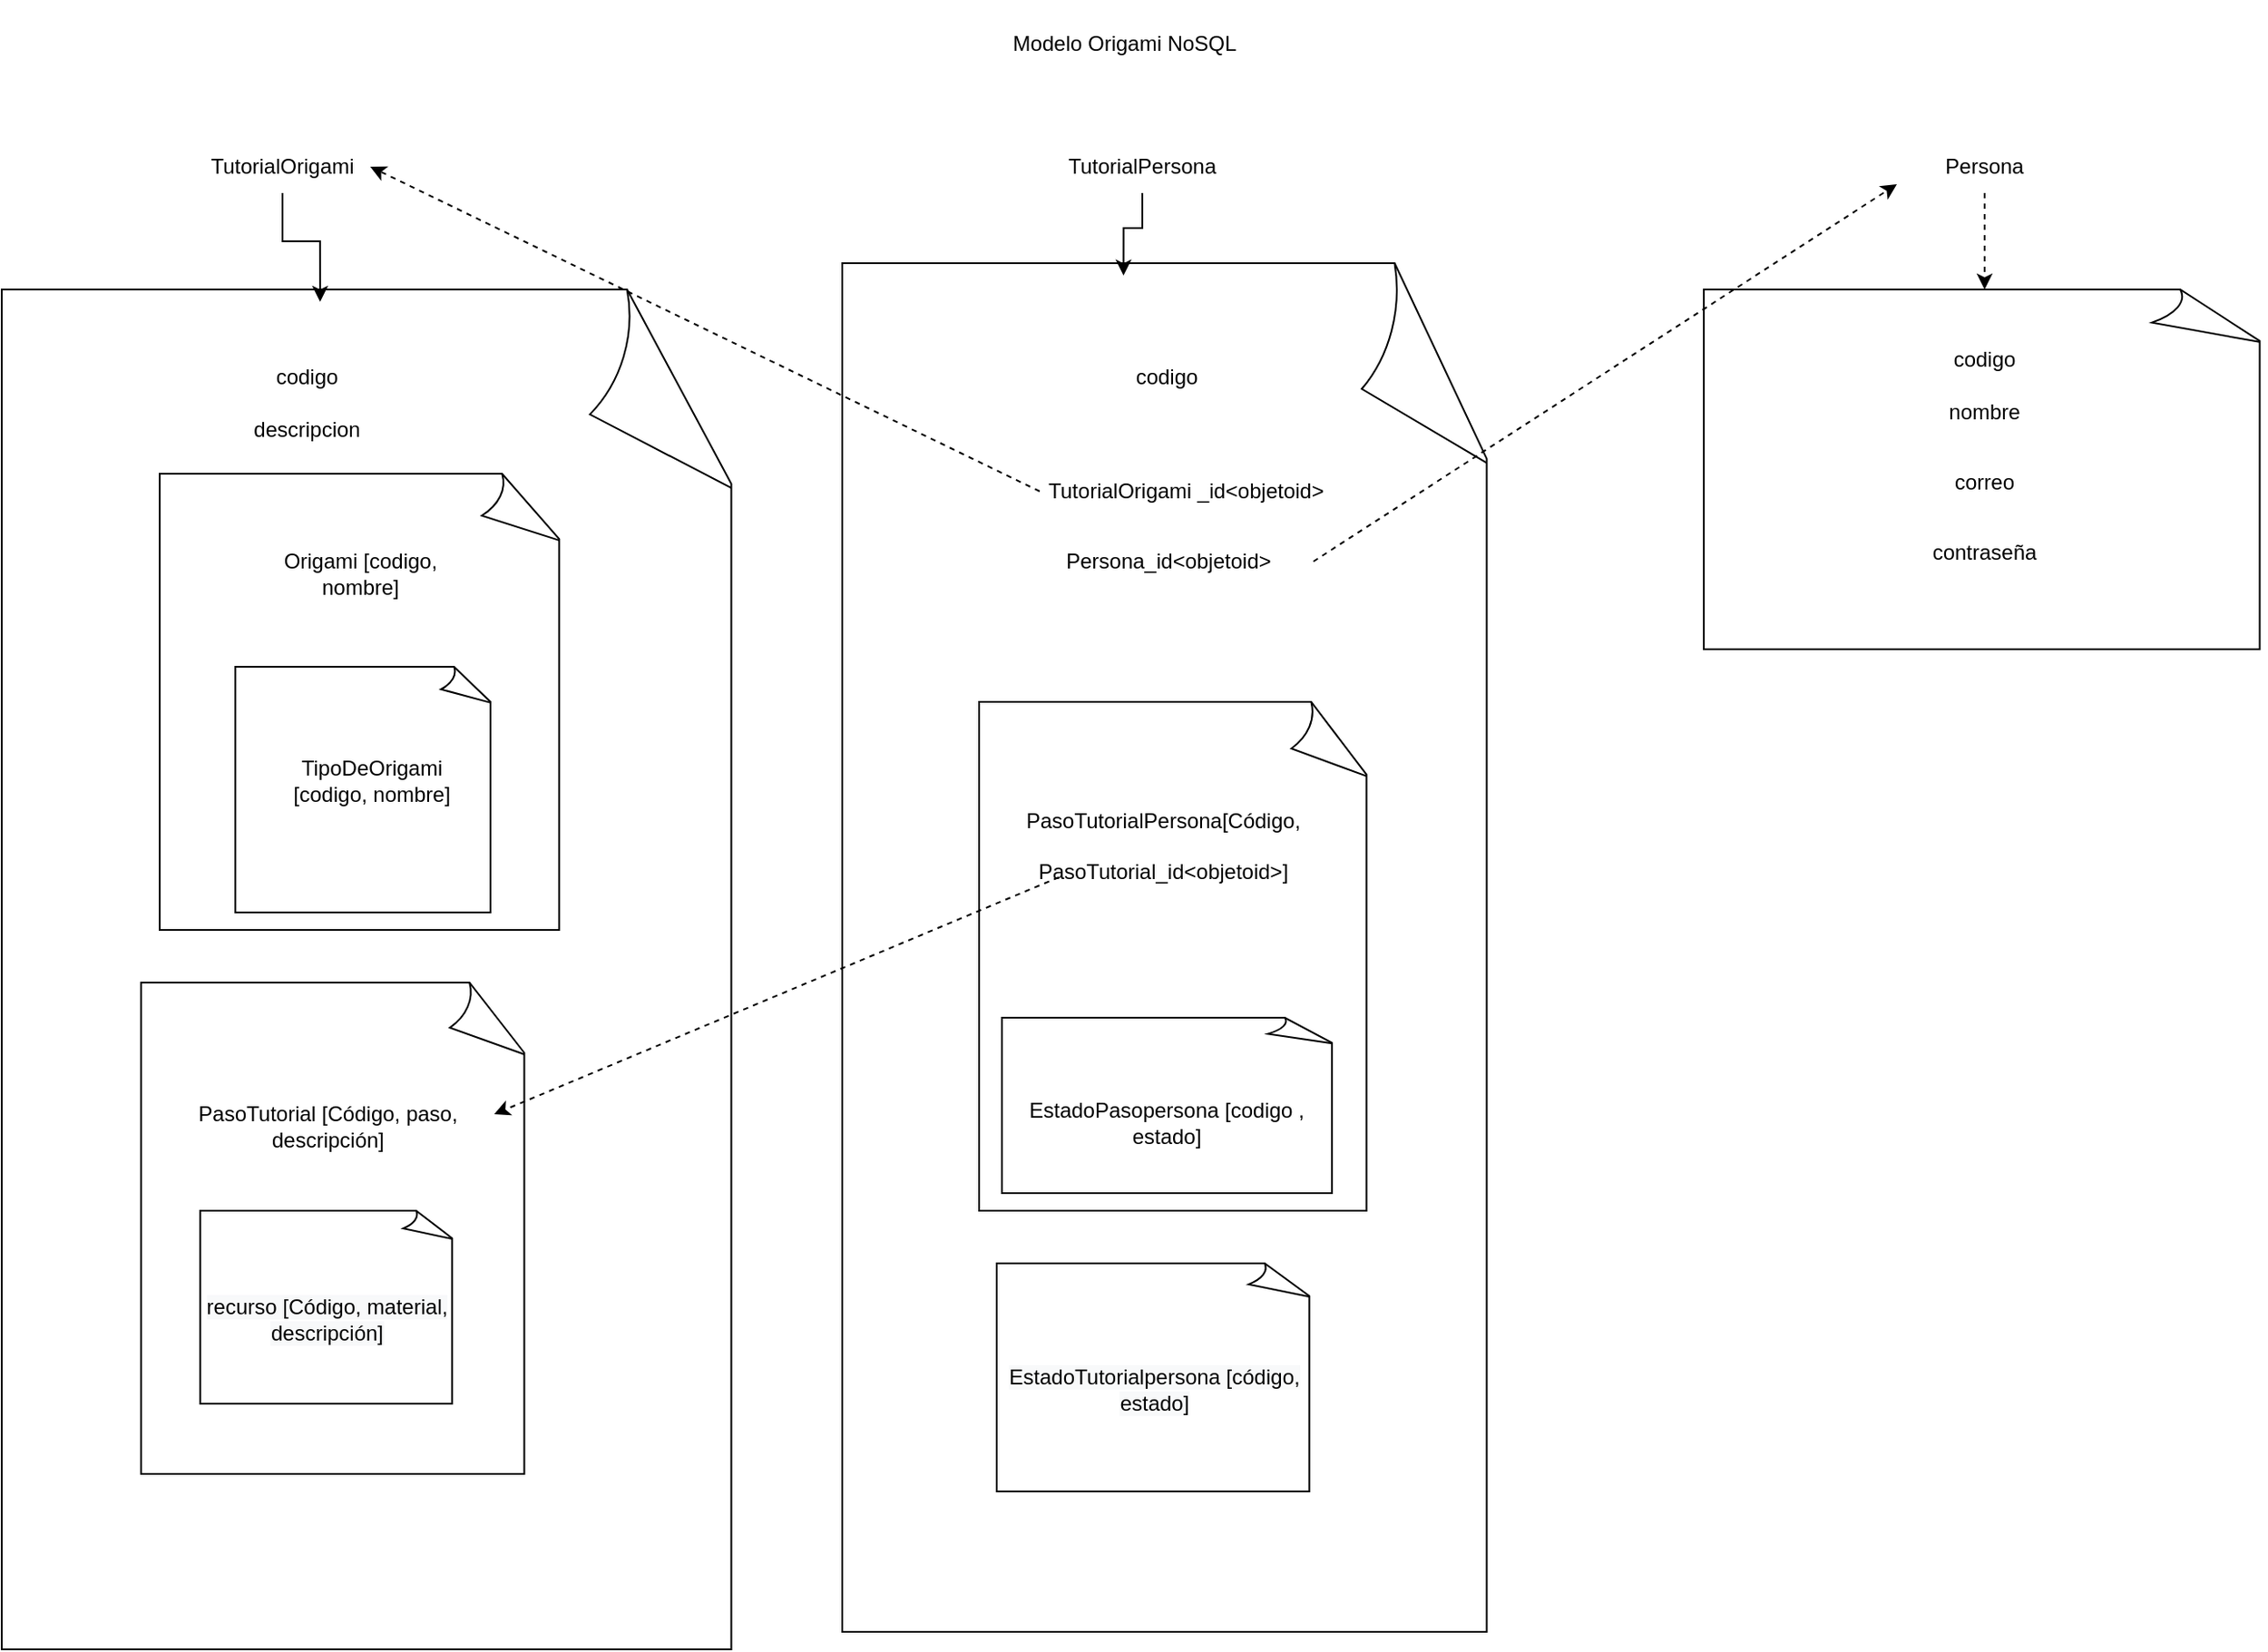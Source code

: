 <mxfile version="20.4.0" type="github">
  <diagram id="a7O6AuKlnWGZr6jRIDyG" name="Página-1">
    <mxGraphModel dx="2120" dy="964" grid="1" gridSize="10" guides="1" tooltips="1" connect="1" arrows="1" fold="1" page="1" pageScale="1" pageWidth="827" pageHeight="1169" math="0" shadow="0">
      <root>
        <mxCell id="0" />
        <mxCell id="1" parent="0" />
        <mxCell id="fKS2jF8YhAsX5f7ki8Ja-7" value="" style="whiteSpace=wrap;html=1;shape=mxgraph.basic.document" vertex="1" parent="1">
          <mxGeometry x="270" y="175" width="420" height="775" as="geometry" />
        </mxCell>
        <mxCell id="fKS2jF8YhAsX5f7ki8Ja-16" style="edgeStyle=orthogonalEdgeStyle;rounded=0;orthogonalLoop=1;jettySize=auto;html=1;entryX=0.432;entryY=0.009;entryDx=0;entryDy=0;entryPerimeter=0;" edge="1" parent="1" source="fKS2jF8YhAsX5f7ki8Ja-8" target="fKS2jF8YhAsX5f7ki8Ja-7">
          <mxGeometry relative="1" as="geometry" />
        </mxCell>
        <mxCell id="fKS2jF8YhAsX5f7ki8Ja-8" value="TutorialOrigami" style="text;html=1;strokeColor=none;fillColor=none;align=center;verticalAlign=middle;whiteSpace=wrap;rounded=0;" vertex="1" parent="1">
          <mxGeometry x="380" y="90" width="100" height="30" as="geometry" />
        </mxCell>
        <mxCell id="fKS2jF8YhAsX5f7ki8Ja-11" value="" style="whiteSpace=wrap;html=1;shape=mxgraph.basic.document" vertex="1" parent="1">
          <mxGeometry x="360" y="280" width="230" height="260" as="geometry" />
        </mxCell>
        <mxCell id="fKS2jF8YhAsX5f7ki8Ja-12" value="codigo" style="text;html=1;strokeColor=none;fillColor=none;align=center;verticalAlign=middle;whiteSpace=wrap;rounded=0;" vertex="1" parent="1">
          <mxGeometry x="414" y="210" width="60" height="30" as="geometry" />
        </mxCell>
        <mxCell id="fKS2jF8YhAsX5f7ki8Ja-13" value="" style="whiteSpace=wrap;html=1;shape=mxgraph.basic.document" vertex="1" parent="1">
          <mxGeometry x="349.38" y="570" width="220.62" height="280" as="geometry" />
        </mxCell>
        <mxCell id="fKS2jF8YhAsX5f7ki8Ja-14" value="&lt;br&gt;&lt;span style=&quot;color: rgb(0, 0, 0); font-family: Helvetica; font-size: 12px; font-style: normal; font-variant-ligatures: normal; font-variant-caps: normal; font-weight: 400; letter-spacing: normal; orphans: 2; text-align: center; text-indent: 0px; text-transform: none; widows: 2; word-spacing: 0px; -webkit-text-stroke-width: 0px; background-color: rgb(248, 249, 250); text-decoration-thickness: initial; text-decoration-style: initial; text-decoration-color: initial; float: none; display: inline !important;&quot;&gt;recurso [Código, material, descripción]&lt;/span&gt;" style="whiteSpace=wrap;html=1;shape=mxgraph.basic.document" vertex="1" parent="1">
          <mxGeometry x="383.13" y="700" width="145" height="110" as="geometry" />
        </mxCell>
        <mxCell id="fKS2jF8YhAsX5f7ki8Ja-15" value="&lt;br&gt;PasoTutorial [Código, paso, descripción]" style="text;html=1;strokeColor=none;fillColor=none;align=center;verticalAlign=middle;whiteSpace=wrap;rounded=0;" vertex="1" parent="1">
          <mxGeometry x="360.63" y="620" width="190" height="50" as="geometry" />
        </mxCell>
        <mxCell id="fKS2jF8YhAsX5f7ki8Ja-18" value="descripcion" style="text;html=1;strokeColor=none;fillColor=none;align=center;verticalAlign=middle;whiteSpace=wrap;rounded=0;" vertex="1" parent="1">
          <mxGeometry x="414" y="240" width="60" height="30" as="geometry" />
        </mxCell>
        <mxCell id="fKS2jF8YhAsX5f7ki8Ja-19" value="" style="whiteSpace=wrap;html=1;shape=mxgraph.basic.document" vertex="1" parent="1">
          <mxGeometry x="749" y="160" width="371" height="780" as="geometry" />
        </mxCell>
        <mxCell id="fKS2jF8YhAsX5f7ki8Ja-20" style="edgeStyle=orthogonalEdgeStyle;rounded=0;orthogonalLoop=1;jettySize=auto;html=1;entryX=0.432;entryY=0.009;entryDx=0;entryDy=0;entryPerimeter=0;" edge="1" parent="1" source="fKS2jF8YhAsX5f7ki8Ja-21" target="fKS2jF8YhAsX5f7ki8Ja-19">
          <mxGeometry relative="1" as="geometry" />
        </mxCell>
        <mxCell id="fKS2jF8YhAsX5f7ki8Ja-21" value="TutorialPersona" style="text;html=1;strokeColor=none;fillColor=none;align=center;verticalAlign=middle;whiteSpace=wrap;rounded=0;" vertex="1" parent="1">
          <mxGeometry x="870" y="90" width="100" height="30" as="geometry" />
        </mxCell>
        <mxCell id="fKS2jF8YhAsX5f7ki8Ja-22" value="" style="whiteSpace=wrap;html=1;shape=mxgraph.basic.document" vertex="1" parent="1">
          <mxGeometry x="1240" y="175" width="320" height="205" as="geometry" />
        </mxCell>
        <mxCell id="fKS2jF8YhAsX5f7ki8Ja-23" value="codigo" style="text;html=1;strokeColor=none;fillColor=none;align=center;verticalAlign=middle;whiteSpace=wrap;rounded=0;" vertex="1" parent="1">
          <mxGeometry x="904" y="210" width="60" height="30" as="geometry" />
        </mxCell>
        <mxCell id="fKS2jF8YhAsX5f7ki8Ja-24" value="" style="whiteSpace=wrap;html=1;shape=mxgraph.basic.document" vertex="1" parent="1">
          <mxGeometry x="827" y="410" width="223" height="290" as="geometry" />
        </mxCell>
        <mxCell id="fKS2jF8YhAsX5f7ki8Ja-25" value="&lt;br&gt;&lt;span style=&quot;color: rgb(0, 0, 0); font-family: Helvetica; font-size: 12px; font-style: normal; font-variant-ligatures: normal; font-variant-caps: normal; font-weight: 400; letter-spacing: normal; orphans: 2; text-align: center; text-indent: 0px; text-transform: none; widows: 2; word-spacing: 0px; -webkit-text-stroke-width: 0px; background-color: rgb(248, 249, 250); text-decoration-thickness: initial; text-decoration-style: initial; text-decoration-color: initial; float: none; display: inline !important;&quot;&gt;EstadoTutorialpersona [código, estado]&lt;/span&gt;" style="whiteSpace=wrap;html=1;shape=mxgraph.basic.document" vertex="1" parent="1">
          <mxGeometry x="837" y="730" width="180" height="130" as="geometry" />
        </mxCell>
        <mxCell id="fKS2jF8YhAsX5f7ki8Ja-26" value="&lt;br&gt;PasoTutorialPersona[Código,&lt;br&gt;&lt;br&gt;PasoTutorial_id&amp;lt;objetoid&amp;gt;]" style="text;html=1;strokeColor=none;fillColor=none;align=center;verticalAlign=middle;whiteSpace=wrap;rounded=0;" vertex="1" parent="1">
          <mxGeometry x="837" y="460" width="190" height="50" as="geometry" />
        </mxCell>
        <mxCell id="fKS2jF8YhAsX5f7ki8Ja-29" value="TutorialOrigami _id&amp;lt;objetoid&amp;gt;" style="text;html=1;strokeColor=none;fillColor=none;align=center;verticalAlign=middle;whiteSpace=wrap;rounded=0;" vertex="1" parent="1">
          <mxGeometry x="861.5" y="270" width="166" height="40" as="geometry" />
        </mxCell>
        <mxCell id="fKS2jF8YhAsX5f7ki8Ja-32" value="" style="endArrow=classic;html=1;rounded=0;entryX=1;entryY=0.5;entryDx=0;entryDy=0;exitX=0;exitY=0.5;exitDx=0;exitDy=0;dashed=1;" edge="1" parent="1" source="fKS2jF8YhAsX5f7ki8Ja-29" target="fKS2jF8YhAsX5f7ki8Ja-8">
          <mxGeometry width="50" height="50" relative="1" as="geometry">
            <mxPoint x="640" y="190" as="sourcePoint" />
            <mxPoint x="690" y="140" as="targetPoint" />
          </mxGeometry>
        </mxCell>
        <mxCell id="fKS2jF8YhAsX5f7ki8Ja-33" value="Persona_id&amp;lt;objetoid&amp;gt;" style="text;html=1;strokeColor=none;fillColor=none;align=center;verticalAlign=middle;whiteSpace=wrap;rounded=0;" vertex="1" parent="1">
          <mxGeometry x="851.5" y="310" width="166" height="40" as="geometry" />
        </mxCell>
        <mxCell id="fKS2jF8YhAsX5f7ki8Ja-43" style="edgeStyle=orthogonalEdgeStyle;rounded=0;orthogonalLoop=1;jettySize=auto;html=1;entryX=0.5;entryY=0;entryDx=0;entryDy=0;entryPerimeter=0;dashed=1;" edge="1" parent="1" source="fKS2jF8YhAsX5f7ki8Ja-34" target="fKS2jF8YhAsX5f7ki8Ja-22">
          <mxGeometry relative="1" as="geometry" />
        </mxCell>
        <mxCell id="fKS2jF8YhAsX5f7ki8Ja-34" value="Persona" style="text;html=1;strokeColor=none;fillColor=none;align=center;verticalAlign=middle;whiteSpace=wrap;rounded=0;" vertex="1" parent="1">
          <mxGeometry x="1350" y="90" width="100" height="30" as="geometry" />
        </mxCell>
        <mxCell id="fKS2jF8YhAsX5f7ki8Ja-37" value="codigo" style="text;html=1;strokeColor=none;fillColor=none;align=center;verticalAlign=middle;whiteSpace=wrap;rounded=0;" vertex="1" parent="1">
          <mxGeometry x="1350" y="200" width="100" height="30" as="geometry" />
        </mxCell>
        <mxCell id="fKS2jF8YhAsX5f7ki8Ja-38" value="nombre" style="text;html=1;strokeColor=none;fillColor=none;align=center;verticalAlign=middle;whiteSpace=wrap;rounded=0;" vertex="1" parent="1">
          <mxGeometry x="1350" y="230" width="100" height="30" as="geometry" />
        </mxCell>
        <mxCell id="fKS2jF8YhAsX5f7ki8Ja-39" value="correo" style="text;html=1;strokeColor=none;fillColor=none;align=center;verticalAlign=middle;whiteSpace=wrap;rounded=0;" vertex="1" parent="1">
          <mxGeometry x="1350" y="270" width="100" height="30" as="geometry" />
        </mxCell>
        <mxCell id="fKS2jF8YhAsX5f7ki8Ja-40" value="contraseña" style="text;html=1;strokeColor=none;fillColor=none;align=center;verticalAlign=middle;whiteSpace=wrap;rounded=0;" vertex="1" parent="1">
          <mxGeometry x="1350" y="310" width="100" height="30" as="geometry" />
        </mxCell>
        <mxCell id="fKS2jF8YhAsX5f7ki8Ja-41" value="" style="endArrow=classic;html=1;rounded=0;entryX=1;entryY=0.5;entryDx=0;entryDy=0;exitX=1;exitY=0.5;exitDx=0;exitDy=0;dashed=1;" edge="1" parent="1" source="fKS2jF8YhAsX5f7ki8Ja-33">
          <mxGeometry width="50" height="50" relative="1" as="geometry">
            <mxPoint x="1721" y="300.0" as="sourcePoint" />
            <mxPoint x="1350" y="115.0" as="targetPoint" />
          </mxGeometry>
        </mxCell>
        <mxCell id="fKS2jF8YhAsX5f7ki8Ja-44" value="" style="endArrow=classic;html=1;rounded=0;entryX=1;entryY=0.5;entryDx=0;entryDy=0;dashed=1;" edge="1" parent="1" source="fKS2jF8YhAsX5f7ki8Ja-26" target="fKS2jF8YhAsX5f7ki8Ja-15">
          <mxGeometry width="50" height="50" relative="1" as="geometry">
            <mxPoint x="849" y="550" as="sourcePoint" />
            <mxPoint x="480" y="492.0" as="targetPoint" />
          </mxGeometry>
        </mxCell>
        <mxCell id="fKS2jF8YhAsX5f7ki8Ja-45" value="&lt;br&gt;Origami [codigo, nombre]" style="text;html=1;strokeColor=none;fillColor=none;align=center;verticalAlign=middle;whiteSpace=wrap;rounded=0;" vertex="1" parent="1">
          <mxGeometry x="421.56" y="300" width="105" height="60" as="geometry" />
        </mxCell>
        <mxCell id="fKS2jF8YhAsX5f7ki8Ja-46" value="" style="whiteSpace=wrap;html=1;shape=mxgraph.basic.document" vertex="1" parent="1">
          <mxGeometry x="403.13" y="390" width="146.87" height="140" as="geometry" />
        </mxCell>
        <mxCell id="fKS2jF8YhAsX5f7ki8Ja-47" value="TipoDeOrigami [codigo, nombre]" style="text;html=1;strokeColor=none;fillColor=none;align=center;verticalAlign=middle;whiteSpace=wrap;rounded=0;" vertex="1" parent="1">
          <mxGeometry x="421.56" y="440" width="118.44" height="30" as="geometry" />
        </mxCell>
        <mxCell id="fKS2jF8YhAsX5f7ki8Ja-49" value="" style="whiteSpace=wrap;html=1;shape=mxgraph.basic.document" vertex="1" parent="1">
          <mxGeometry x="840" y="590" width="190" height="100" as="geometry" />
        </mxCell>
        <mxCell id="fKS2jF8YhAsX5f7ki8Ja-48" value="EstadoPasopersona [codigo , estado]" style="text;html=1;strokeColor=none;fillColor=none;align=center;verticalAlign=middle;whiteSpace=wrap;rounded=0;" vertex="1" parent="1">
          <mxGeometry x="851" y="630" width="166" height="40" as="geometry" />
        </mxCell>
        <mxCell id="fKS2jF8YhAsX5f7ki8Ja-51" value="Modelo Origami NoSQL" style="text;html=1;strokeColor=none;fillColor=none;align=center;verticalAlign=middle;whiteSpace=wrap;rounded=0;" vertex="1" parent="1">
          <mxGeometry x="760" y="10" width="300" height="50" as="geometry" />
        </mxCell>
      </root>
    </mxGraphModel>
  </diagram>
</mxfile>
